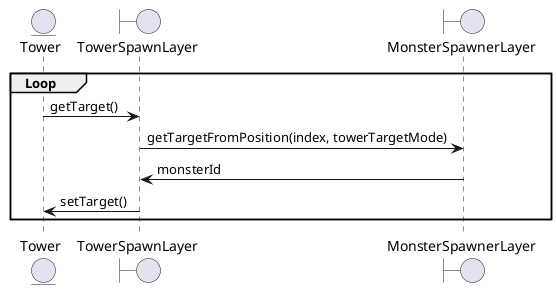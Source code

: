 @startuml

entity Tower as Tower
boundary TowerSpawnLayer as TowerLayer
boundary MonsterSpawnerLayer as MonsterLayer

group Loop 
Tower -> TowerLayer : getTarget()
TowerLayer -> MonsterLayer : getTargetFromPosition(index, towerTargetMode)
MonsterLayer -> TowerLayer : monsterId
TowerLayer -> Tower : setTarget()

end

@enduml








